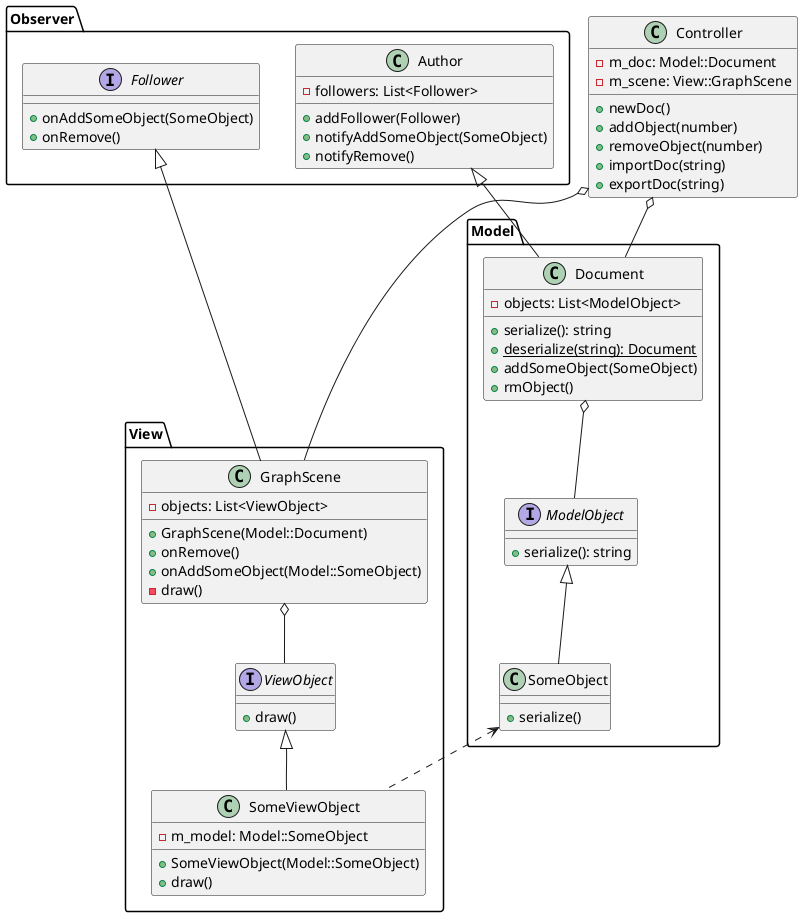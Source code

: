 @startuml

class Controller {
    -m_doc: Model::Document
    -m_scene: View::GraphScene
    +newDoc()
    +addObject(number)
    +removeObject(number)
    +importDoc(string)
    +exportDoc(string)
}

Controller o-- Model.Document
Controller o-- View.GraphScene

package Observer {
    interface Follower {
        +onAddSomeObject(SomeObject)
        +onRemove()
    }
    class Author {
        -followers: List<Follower>
        +addFollower(Follower)
        +notifyAddSomeObject(SomeObject)
        +notifyRemove()
    }

    Follower <|-- .View.GraphScene
    Author <|-- .Model.Document
}

package Model {
    interface ModelObject {
        +serialize(): string
    }
    class SomeObject {
        +serialize()
    }
    class Document {
        -objects: List<ModelObject>
        +serialize(): string
        +{static} deserialize(string): Document
        +addSomeObject(SomeObject)
        +rmObject()
    }

    ModelObject <|-- SomeObject
    Document o-- ModelObject

    SomeObject <.. .View.SomeViewObject
}

package View {
    interface ViewObject {
        +draw()
    }
    class SomeViewObject {
        -m_model: Model::SomeObject
        +SomeViewObject(Model::SomeObject)
        +draw()
    }
    class GraphScene {
        -objects: List<ViewObject>
        +GraphScene(Model::Document)
        +onRemove()
        +onAddSomeObject(Model::SomeObject)
        -draw()
    }

    ViewObject <|-- SomeViewObject
    GraphScene o-- ViewObject
}

@enduml